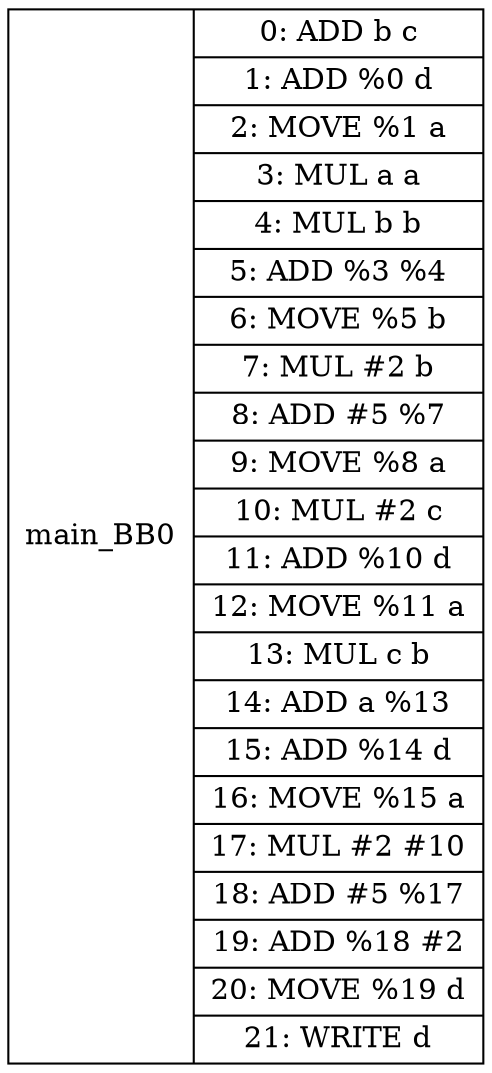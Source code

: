 diGraph G { 
main_BB0 [shape=record, label="<b>main_BB0| {0: ADD b c|1: ADD %0 d|2: MOVE %1 a|3: MUL a a|4: MUL b b|5: ADD %3 %4|6: MOVE %5 b|7: MUL #2 b|8: ADD #5 %7|9: MOVE %8 a|10: MUL #2 c|11: ADD %10 d|12: MOVE %11 a|13: MUL c b|14: ADD a %13|15: ADD %14 d|16: MOVE %15 a|17: MUL #2 #10|18: ADD #5 %17|19: ADD %18 #2|20: MOVE %19 d|21: WRITE d}"];



}